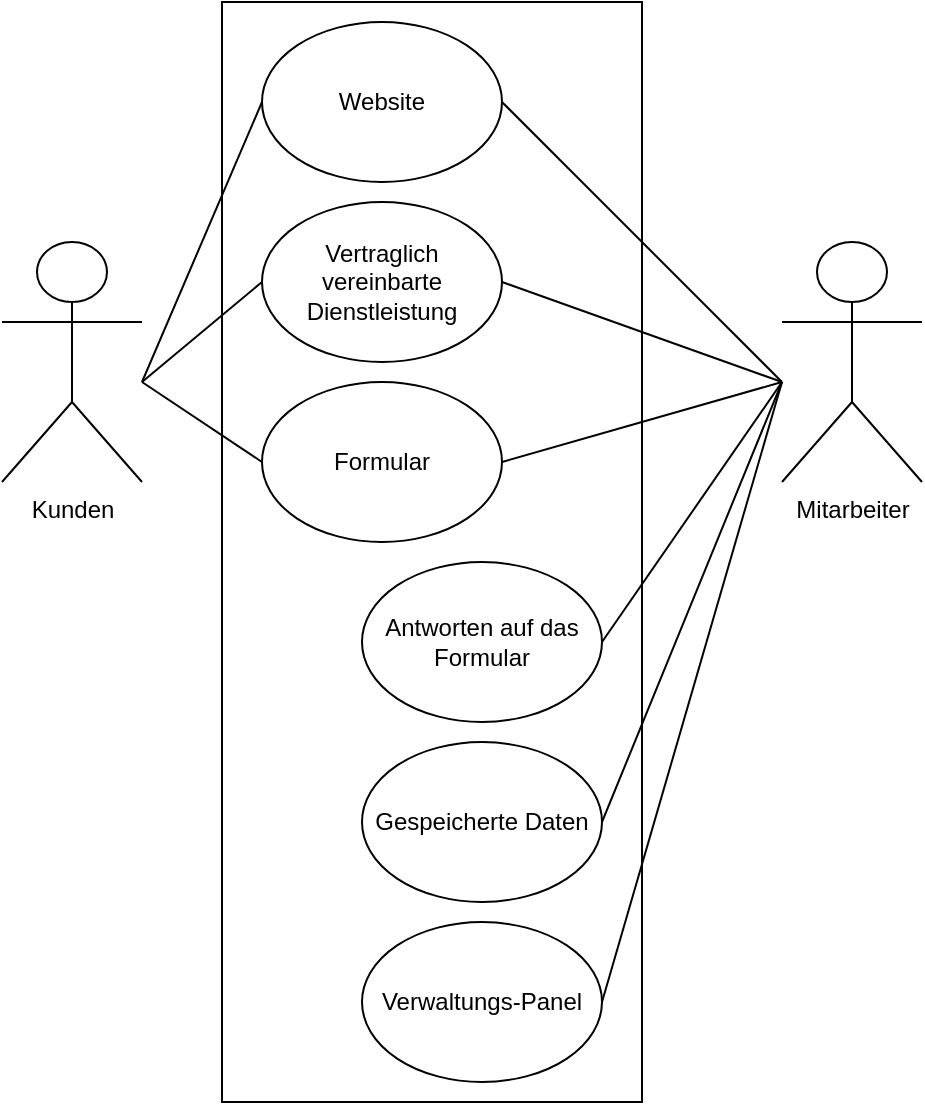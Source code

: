 <mxfile version="14.8.3" type="device"><diagram id="97cgcuvM-uW8tFkjipBQ" name="Page-1"><mxGraphModel dx="1385" dy="627" grid="1" gridSize="10" guides="1" tooltips="1" connect="1" arrows="1" fold="1" page="1" pageScale="1" pageWidth="827" pageHeight="1169" math="0" shadow="0"><root><mxCell id="0"/><mxCell id="1" parent="0"/><mxCell id="icWVq5Qz-8K66h2jE7Ui-2" value="" style="rounded=0;whiteSpace=wrap;html=1;" vertex="1" parent="1"><mxGeometry x="200" y="40" width="210" height="550" as="geometry"/></mxCell><mxCell id="icWVq5Qz-8K66h2jE7Ui-4" value="&lt;span lang=&quot;DE&quot;&gt;Mitarbeiter&lt;/span&gt;" style="shape=umlActor;verticalLabelPosition=bottom;verticalAlign=top;html=1;outlineConnect=0;" vertex="1" parent="1"><mxGeometry x="480" y="160" width="70" height="120" as="geometry"/></mxCell><mxCell id="icWVq5Qz-8K66h2jE7Ui-5" value="Kunden" style="shape=umlActor;verticalLabelPosition=bottom;verticalAlign=top;html=1;outlineConnect=0;" vertex="1" parent="1"><mxGeometry x="90" y="160" width="70" height="120" as="geometry"/></mxCell><mxCell id="icWVq5Qz-8K66h2jE7Ui-14" value="Website" style="ellipse;whiteSpace=wrap;html=1;" vertex="1" parent="1"><mxGeometry x="220" y="50" width="120" height="80" as="geometry"/></mxCell><mxCell id="icWVq5Qz-8K66h2jE7Ui-15" value="Vertraglich vereinbarte Dienstleistung" style="ellipse;whiteSpace=wrap;html=1;" vertex="1" parent="1"><mxGeometry x="220" y="140" width="120" height="80" as="geometry"/></mxCell><mxCell id="icWVq5Qz-8K66h2jE7Ui-16" value="Formular" style="ellipse;whiteSpace=wrap;html=1;" vertex="1" parent="1"><mxGeometry x="220" y="230" width="120" height="80" as="geometry"/></mxCell><mxCell id="icWVq5Qz-8K66h2jE7Ui-17" value="Antworten auf das Formular" style="ellipse;whiteSpace=wrap;html=1;" vertex="1" parent="1"><mxGeometry x="270" y="320" width="120" height="80" as="geometry"/></mxCell><mxCell id="icWVq5Qz-8K66h2jE7Ui-18" value="Gespeicherte Daten" style="ellipse;whiteSpace=wrap;html=1;" vertex="1" parent="1"><mxGeometry x="270" y="410" width="120" height="80" as="geometry"/></mxCell><mxCell id="icWVq5Qz-8K66h2jE7Ui-19" value="Verwaltungs-Panel" style="ellipse;whiteSpace=wrap;html=1;" vertex="1" parent="1"><mxGeometry x="270" y="500" width="120" height="80" as="geometry"/></mxCell><mxCell id="icWVq5Qz-8K66h2jE7Ui-24" value="" style="endArrow=none;html=1;entryX=0;entryY=0.5;entryDx=0;entryDy=0;" edge="1" parent="1" target="icWVq5Qz-8K66h2jE7Ui-16"><mxGeometry width="50" height="50" relative="1" as="geometry"><mxPoint x="160" y="230" as="sourcePoint"/><mxPoint x="440" y="290" as="targetPoint"/></mxGeometry></mxCell><mxCell id="icWVq5Qz-8K66h2jE7Ui-25" value="" style="endArrow=none;html=1;entryX=0;entryY=0.5;entryDx=0;entryDy=0;" edge="1" parent="1" target="icWVq5Qz-8K66h2jE7Ui-15"><mxGeometry width="50" height="50" relative="1" as="geometry"><mxPoint x="160" y="230" as="sourcePoint"/><mxPoint x="380" y="284.56" as="targetPoint"/></mxGeometry></mxCell><mxCell id="icWVq5Qz-8K66h2jE7Ui-27" value="" style="endArrow=none;html=1;entryX=0;entryY=0.5;entryDx=0;entryDy=0;" edge="1" parent="1" target="icWVq5Qz-8K66h2jE7Ui-14"><mxGeometry width="50" height="50" relative="1" as="geometry"><mxPoint x="160" y="230" as="sourcePoint"/><mxPoint x="380" y="190" as="targetPoint"/></mxGeometry></mxCell><mxCell id="icWVq5Qz-8K66h2jE7Ui-28" value="" style="endArrow=none;html=1;exitX=1;exitY=0.5;exitDx=0;exitDy=0;" edge="1" parent="1" source="icWVq5Qz-8K66h2jE7Ui-16"><mxGeometry width="50" height="50" relative="1" as="geometry"><mxPoint x="600" y="310" as="sourcePoint"/><mxPoint x="480" y="230" as="targetPoint"/></mxGeometry></mxCell><mxCell id="icWVq5Qz-8K66h2jE7Ui-29" value="" style="endArrow=none;html=1;exitX=1;exitY=0.5;exitDx=0;exitDy=0;" edge="1" parent="1" source="icWVq5Qz-8K66h2jE7Ui-15"><mxGeometry width="50" height="50" relative="1" as="geometry"><mxPoint x="430" y="310" as="sourcePoint"/><mxPoint x="480" y="230" as="targetPoint"/></mxGeometry></mxCell><mxCell id="icWVq5Qz-8K66h2jE7Ui-30" value="" style="endArrow=none;html=1;exitX=1;exitY=0.5;exitDx=0;exitDy=0;" edge="1" parent="1" source="icWVq5Qz-8K66h2jE7Ui-14"><mxGeometry width="50" height="50" relative="1" as="geometry"><mxPoint x="430" y="250" as="sourcePoint"/><mxPoint x="480" y="230" as="targetPoint"/></mxGeometry></mxCell><mxCell id="icWVq5Qz-8K66h2jE7Ui-31" value="" style="endArrow=none;html=1;exitX=1;exitY=0.5;exitDx=0;exitDy=0;" edge="1" parent="1" source="icWVq5Qz-8K66h2jE7Ui-17"><mxGeometry width="50" height="50" relative="1" as="geometry"><mxPoint x="430" y="370" as="sourcePoint"/><mxPoint x="480" y="230" as="targetPoint"/></mxGeometry></mxCell><mxCell id="icWVq5Qz-8K66h2jE7Ui-32" value="" style="endArrow=none;html=1;exitX=1;exitY=0.5;exitDx=0;exitDy=0;" edge="1" parent="1" source="icWVq5Qz-8K66h2jE7Ui-18"><mxGeometry width="50" height="50" relative="1" as="geometry"><mxPoint x="430" y="370" as="sourcePoint"/><mxPoint x="480" y="230" as="targetPoint"/></mxGeometry></mxCell><mxCell id="icWVq5Qz-8K66h2jE7Ui-33" value="" style="endArrow=none;html=1;exitX=1;exitY=0.5;exitDx=0;exitDy=0;" edge="1" parent="1" source="icWVq5Qz-8K66h2jE7Ui-19"><mxGeometry width="50" height="50" relative="1" as="geometry"><mxPoint x="621" y="543" as="sourcePoint"/><mxPoint x="480" y="230" as="targetPoint"/></mxGeometry></mxCell></root></mxGraphModel></diagram></mxfile>